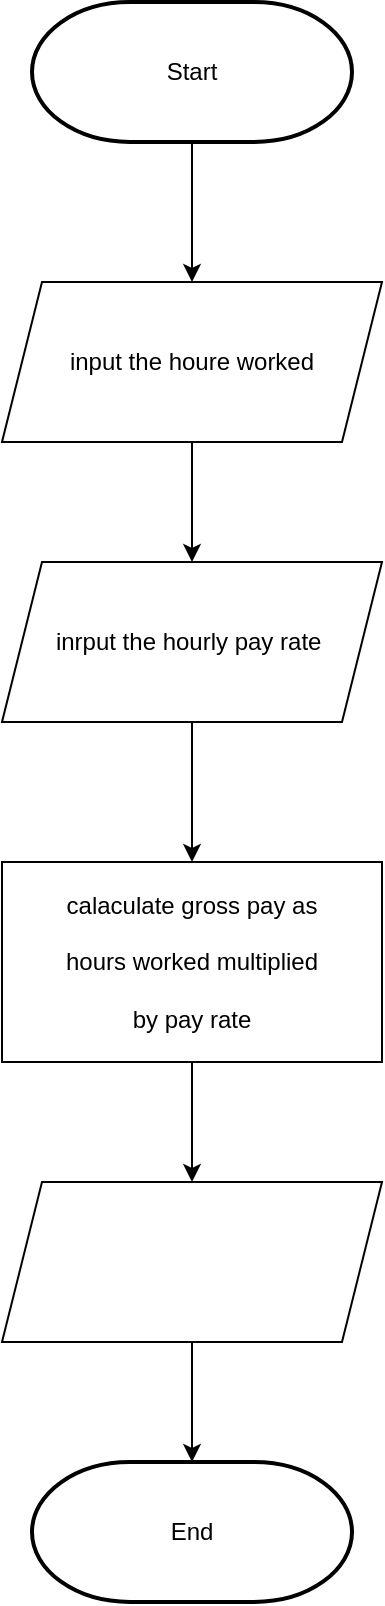 <mxfile>
    <diagram id="P1GWbOfl2Lt0BK6M-w0f" name="Page-1">
        <mxGraphModel dx="632" dy="352" grid="1" gridSize="10" guides="1" tooltips="1" connect="1" arrows="1" fold="1" page="1" pageScale="1" pageWidth="850" pageHeight="1100" math="0" shadow="0">
            <root>
                <mxCell id="0"/>
                <mxCell id="1" parent="0"/>
                <mxCell id="5" style="edgeStyle=none;html=1;entryX=0.5;entryY=0;entryDx=0;entryDy=0;" edge="1" parent="1" source="2">
                    <mxGeometry relative="1" as="geometry">
                        <mxPoint x="415" y="180" as="targetPoint"/>
                    </mxGeometry>
                </mxCell>
                <mxCell id="2" value="Start" style="strokeWidth=2;html=1;shape=mxgraph.flowchart.terminator;whiteSpace=wrap;" vertex="1" parent="1">
                    <mxGeometry x="335" y="40" width="160" height="70" as="geometry"/>
                </mxCell>
                <mxCell id="20" style="edgeStyle=none;html=1;" edge="1" parent="1" source="19">
                    <mxGeometry relative="1" as="geometry">
                        <mxPoint x="415.0" y="320" as="targetPoint"/>
                    </mxGeometry>
                </mxCell>
                <mxCell id="19" value="input the houre worked" style="shape=parallelogram;perimeter=parallelogramPerimeter;whiteSpace=wrap;html=1;fixedSize=1;" vertex="1" parent="1">
                    <mxGeometry x="320" y="180" width="190" height="80" as="geometry"/>
                </mxCell>
                <mxCell id="23" value="" style="edgeStyle=none;html=1;" edge="1" parent="1" source="21" target="22">
                    <mxGeometry relative="1" as="geometry"/>
                </mxCell>
                <mxCell id="21" value="inrput the hourly pay rate&amp;nbsp;" style="shape=parallelogram;perimeter=parallelogramPerimeter;whiteSpace=wrap;html=1;fixedSize=1;" vertex="1" parent="1">
                    <mxGeometry x="320" y="320" width="190" height="80" as="geometry"/>
                </mxCell>
                <mxCell id="25" style="edgeStyle=none;html=1;" edge="1" parent="1" source="22" target="24">
                    <mxGeometry relative="1" as="geometry"/>
                </mxCell>
                <mxCell id="22" value="calaculate gross pay as&lt;br&gt;&lt;br&gt;hours worked multiplied&lt;br&gt;&lt;br&gt;by pay rate" style="whiteSpace=wrap;html=1;" vertex="1" parent="1">
                    <mxGeometry x="320" y="470" width="190" height="100" as="geometry"/>
                </mxCell>
                <mxCell id="27" style="edgeStyle=none;html=1;" edge="1" parent="1" source="24" target="26">
                    <mxGeometry relative="1" as="geometry"/>
                </mxCell>
                <mxCell id="24" value="" style="shape=parallelogram;perimeter=parallelogramPerimeter;whiteSpace=wrap;html=1;fixedSize=1;" vertex="1" parent="1">
                    <mxGeometry x="320" y="630" width="190" height="80" as="geometry"/>
                </mxCell>
                <mxCell id="26" value="End" style="strokeWidth=2;html=1;shape=mxgraph.flowchart.terminator;whiteSpace=wrap;" vertex="1" parent="1">
                    <mxGeometry x="335" y="770" width="160" height="70" as="geometry"/>
                </mxCell>
            </root>
        </mxGraphModel>
    </diagram>
</mxfile>